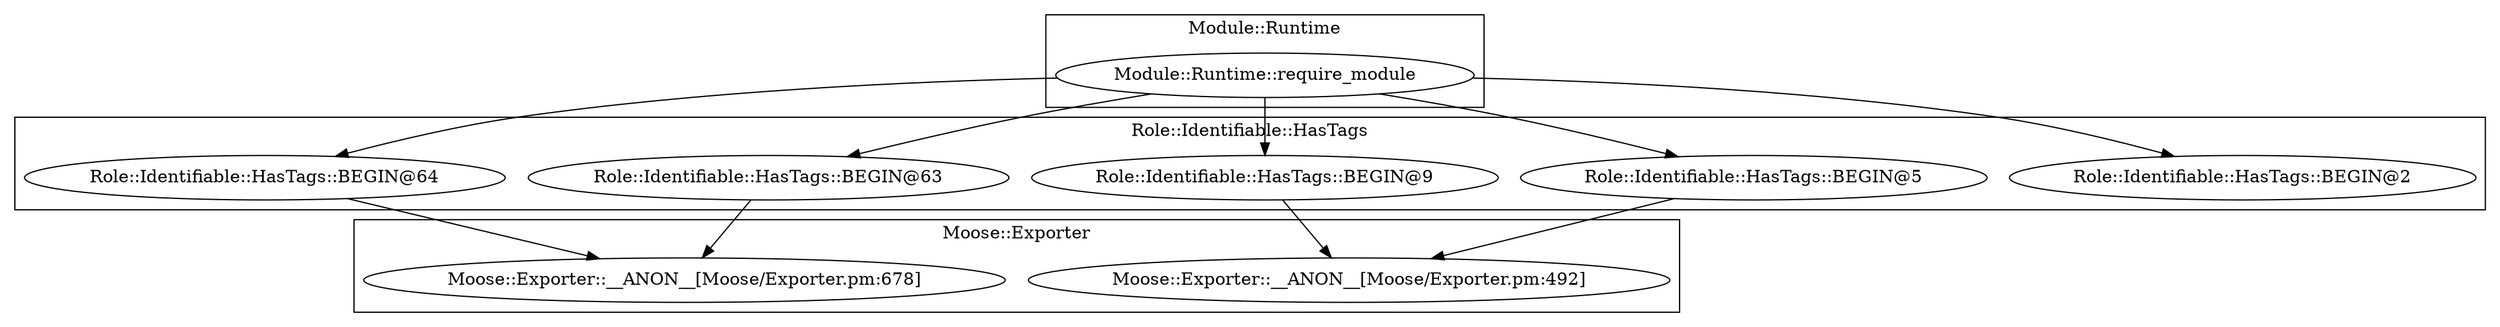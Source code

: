 digraph {
graph [overlap=false]
subgraph cluster_Module_Runtime {
	label="Module::Runtime";
	"Module::Runtime::require_module";
}
subgraph cluster_Role_Identifiable_HasTags {
	label="Role::Identifiable::HasTags";
	"Role::Identifiable::HasTags::BEGIN@2";
	"Role::Identifiable::HasTags::BEGIN@5";
	"Role::Identifiable::HasTags::BEGIN@9";
	"Role::Identifiable::HasTags::BEGIN@63";
	"Role::Identifiable::HasTags::BEGIN@64";
}
subgraph cluster_Moose_Exporter {
	label="Moose::Exporter";
	"Moose::Exporter::__ANON__[Moose/Exporter.pm:492]";
	"Moose::Exporter::__ANON__[Moose/Exporter.pm:678]";
}
"Module::Runtime::require_module" -> "Role::Identifiable::HasTags::BEGIN@9";
"Role::Identifiable::HasTags::BEGIN@64" -> "Moose::Exporter::__ANON__[Moose/Exporter.pm:678]";
"Role::Identifiable::HasTags::BEGIN@63" -> "Moose::Exporter::__ANON__[Moose/Exporter.pm:678]";
"Role::Identifiable::HasTags::BEGIN@5" -> "Moose::Exporter::__ANON__[Moose/Exporter.pm:492]";
"Role::Identifiable::HasTags::BEGIN@9" -> "Moose::Exporter::__ANON__[Moose/Exporter.pm:492]";
"Module::Runtime::require_module" -> "Role::Identifiable::HasTags::BEGIN@64";
"Module::Runtime::require_module" -> "Role::Identifiable::HasTags::BEGIN@5";
"Module::Runtime::require_module" -> "Role::Identifiable::HasTags::BEGIN@63";
"Module::Runtime::require_module" -> "Role::Identifiable::HasTags::BEGIN@2";
}
